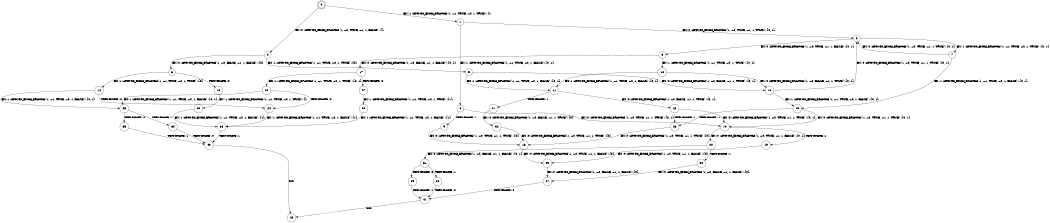 digraph BCG {
size = "7, 10.5";
center = TRUE;
node [shape = circle];
0 [peripheries = 2];
0 -> 1 [label = "EX !1 !ATOMIC_EXCH_BRANCH (1, +1, TRUE, +0, 1, TRUE) !{}"];
0 -> 2 [label = "EX !0 !ATOMIC_EXCH_BRANCH (1, +0, TRUE, +1, 1, FALSE) !{}"];
1 -> 3 [label = "EX !0 !ATOMIC_EXCH_BRANCH (1, +0, TRUE, +1, 1, TRUE) !{0, 1}"];
1 -> 4 [label = "EX !1 !ATOMIC_EXCH_BRANCH (1, +1, TRUE, +0, 1, FALSE) !{0, 1}"];
2 -> 5 [label = "EX !1 !ATOMIC_EXCH_BRANCH (1, +1, TRUE, +0, 1, TRUE) !{0}"];
2 -> 6 [label = "EX !0 !ATOMIC_EXCH_BRANCH (1, +0, FALSE, +1, 1, FALSE) !{0}"];
3 -> 7 [label = "EX !1 !ATOMIC_EXCH_BRANCH (1, +1, TRUE, +0, 1, TRUE) !{0, 1}"];
3 -> 8 [label = "EX !0 !ATOMIC_EXCH_BRANCH (1, +0, TRUE, +1, 1, FALSE) !{0, 1}"];
4 -> 9 [label = "TERMINATE !1"];
4 -> 10 [label = "EX !0 !ATOMIC_EXCH_BRANCH (1, +0, TRUE, +1, 1, TRUE) !{0, 1}"];
5 -> 11 [label = "EX !1 !ATOMIC_EXCH_BRANCH (1, +1, TRUE, +0, 1, FALSE) !{0, 1}"];
5 -> 12 [label = "EX !0 !ATOMIC_EXCH_BRANCH (1, +0, FALSE, +1, 1, TRUE) !{0, 1}"];
6 -> 13 [label = "TERMINATE !0"];
6 -> 14 [label = "EX !1 !ATOMIC_EXCH_BRANCH (1, +1, TRUE, +0, 1, TRUE) !{0}"];
7 -> 15 [label = "EX !1 !ATOMIC_EXCH_BRANCH (1, +1, TRUE, +0, 1, FALSE) !{0, 1}"];
7 -> 3 [label = "EX !0 !ATOMIC_EXCH_BRANCH (1, +0, TRUE, +1, 1, TRUE) !{0, 1}"];
8 -> 16 [label = "EX !1 !ATOMIC_EXCH_BRANCH (1, +1, TRUE, +0, 1, TRUE) !{0, 1}"];
8 -> 17 [label = "EX !0 !ATOMIC_EXCH_BRANCH (1, +0, FALSE, +1, 1, FALSE) !{0, 1}"];
9 -> 18 [label = "EX !0 !ATOMIC_EXCH_BRANCH (1, +0, TRUE, +1, 1, TRUE) !{0}"];
10 -> 19 [label = "TERMINATE !1"];
10 -> 20 [label = "EX !0 !ATOMIC_EXCH_BRANCH (1, +0, TRUE, +1, 1, FALSE) !{0, 1}"];
11 -> 21 [label = "TERMINATE !1"];
11 -> 22 [label = "EX !0 !ATOMIC_EXCH_BRANCH (1, +0, FALSE, +1, 1, TRUE) !{0, 1}"];
12 -> 15 [label = "EX !1 !ATOMIC_EXCH_BRANCH (1, +1, TRUE, +0, 1, FALSE) !{0, 1}"];
12 -> 3 [label = "EX !0 !ATOMIC_EXCH_BRANCH (1, +0, TRUE, +1, 1, TRUE) !{0, 1}"];
13 -> 23 [label = "EX !1 !ATOMIC_EXCH_BRANCH (1, +1, TRUE, +0, 1, TRUE) !{}"];
14 -> 24 [label = "TERMINATE !0"];
14 -> 25 [label = "EX !1 !ATOMIC_EXCH_BRANCH (1, +1, TRUE, +0, 1, FALSE) !{0, 1}"];
15 -> 26 [label = "TERMINATE !1"];
15 -> 10 [label = "EX !0 !ATOMIC_EXCH_BRANCH (1, +0, TRUE, +1, 1, TRUE) !{0, 1}"];
16 -> 11 [label = "EX !1 !ATOMIC_EXCH_BRANCH (1, +1, TRUE, +0, 1, FALSE) !{0, 1}"];
16 -> 12 [label = "EX !0 !ATOMIC_EXCH_BRANCH (1, +0, FALSE, +1, 1, TRUE) !{0, 1}"];
17 -> 27 [label = "TERMINATE !0"];
17 -> 28 [label = "EX !1 !ATOMIC_EXCH_BRANCH (1, +1, TRUE, +0, 1, TRUE) !{0, 1}"];
18 -> 29 [label = "EX !0 !ATOMIC_EXCH_BRANCH (1, +0, TRUE, +1, 1, FALSE) !{0}"];
19 -> 29 [label = "EX !0 !ATOMIC_EXCH_BRANCH (1, +0, TRUE, +1, 1, FALSE) !{0}"];
20 -> 30 [label = "TERMINATE !1"];
20 -> 31 [label = "EX !0 !ATOMIC_EXCH_BRANCH (1, +0, FALSE, +1, 1, FALSE) !{0, 1}"];
21 -> 32 [label = "EX !0 !ATOMIC_EXCH_BRANCH (1, +0, FALSE, +1, 1, TRUE) !{0}"];
22 -> 26 [label = "TERMINATE !1"];
22 -> 10 [label = "EX !0 !ATOMIC_EXCH_BRANCH (1, +0, TRUE, +1, 1, TRUE) !{0, 1}"];
23 -> 33 [label = "EX !1 !ATOMIC_EXCH_BRANCH (1, +1, TRUE, +0, 1, FALSE) !{1}"];
24 -> 33 [label = "EX !1 !ATOMIC_EXCH_BRANCH (1, +1, TRUE, +0, 1, FALSE) !{1}"];
25 -> 34 [label = "TERMINATE !1"];
25 -> 35 [label = "TERMINATE !0"];
26 -> 18 [label = "EX !0 !ATOMIC_EXCH_BRANCH (1, +0, TRUE, +1, 1, TRUE) !{0}"];
27 -> 36 [label = "EX !1 !ATOMIC_EXCH_BRANCH (1, +1, TRUE, +0, 1, TRUE) !{1}"];
28 -> 24 [label = "TERMINATE !0"];
28 -> 25 [label = "EX !1 !ATOMIC_EXCH_BRANCH (1, +1, TRUE, +0, 1, FALSE) !{0, 1}"];
29 -> 37 [label = "EX !0 !ATOMIC_EXCH_BRANCH (1, +0, FALSE, +1, 1, FALSE) !{0}"];
30 -> 37 [label = "EX !0 !ATOMIC_EXCH_BRANCH (1, +0, FALSE, +1, 1, FALSE) !{0}"];
31 -> 38 [label = "TERMINATE !1"];
31 -> 39 [label = "TERMINATE !0"];
32 -> 18 [label = "EX !0 !ATOMIC_EXCH_BRANCH (1, +0, TRUE, +1, 1, TRUE) !{0}"];
33 -> 40 [label = "TERMINATE !1"];
34 -> 40 [label = "TERMINATE !0"];
35 -> 40 [label = "TERMINATE !1"];
36 -> 33 [label = "EX !1 !ATOMIC_EXCH_BRANCH (1, +1, TRUE, +0, 1, FALSE) !{1}"];
37 -> 41 [label = "TERMINATE !0"];
38 -> 41 [label = "TERMINATE !0"];
39 -> 41 [label = "TERMINATE !1"];
40 -> 42 [label = "exit"];
41 -> 42 [label = "exit"];
}
